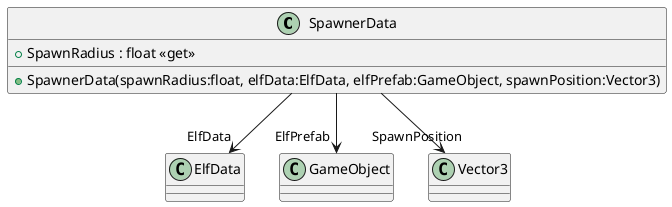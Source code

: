 @startuml
class SpawnerData {
    + SpawnerData(spawnRadius:float, elfData:ElfData, elfPrefab:GameObject, spawnPosition:Vector3)
    + SpawnRadius : float <<get>>
}
SpawnerData --> "ElfData" ElfData
SpawnerData --> "ElfPrefab" GameObject
SpawnerData --> "SpawnPosition" Vector3
@enduml
